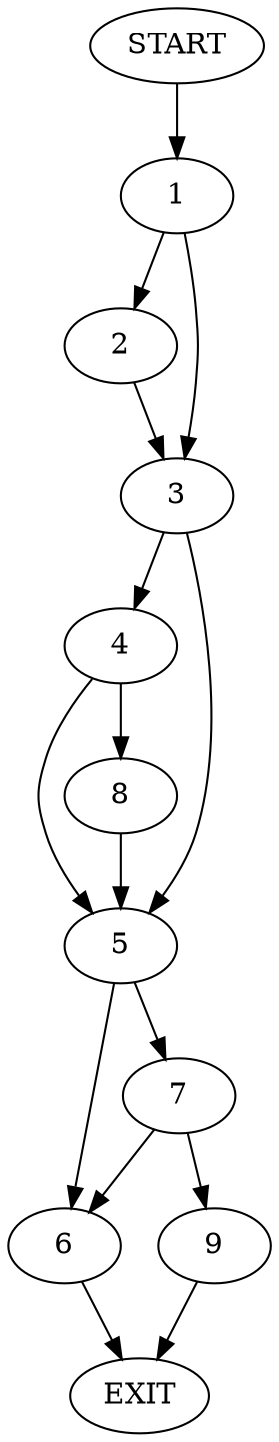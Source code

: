 digraph {
0 [label="START"]
10 [label="EXIT"]
0 -> 1
1 -> 2
1 -> 3
3 -> 4
3 -> 5
2 -> 3
5 -> 6
5 -> 7
4 -> 8
4 -> 5
8 -> 5
6 -> 10
7 -> 9
7 -> 6
9 -> 10
}

